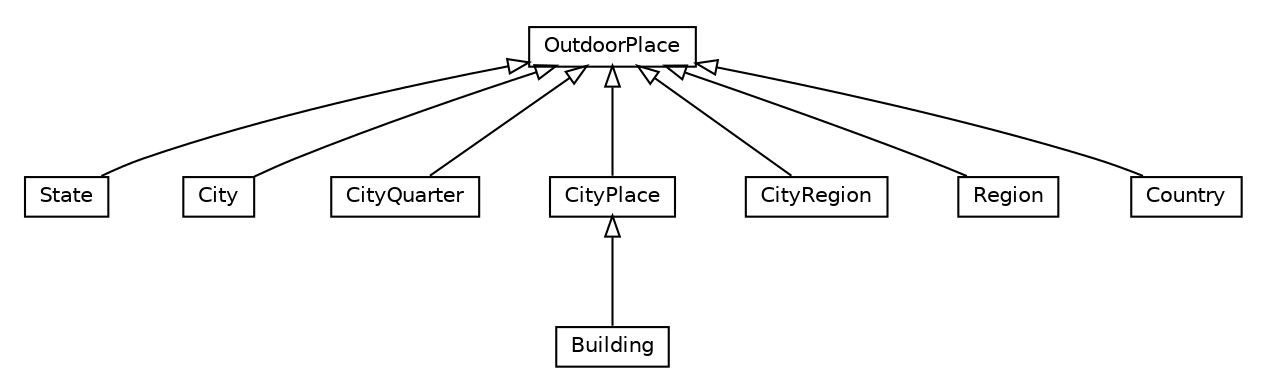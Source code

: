 #!/usr/local/bin/dot
#
# Class diagram 
# Generated by UMLGraph version R5_6-24-gf6e263 (http://www.umlgraph.org/)
#

digraph G {
	edge [fontname="Helvetica",fontsize=10,labelfontname="Helvetica",labelfontsize=10];
	node [fontname="Helvetica",fontsize=10,shape=plaintext];
	nodesep=0.25;
	ranksep=0.5;
	// org.universAAL.ontology.location.outdoor.State
	c236201 [label=<<table title="org.universAAL.ontology.location.outdoor.State" border="0" cellborder="1" cellspacing="0" cellpadding="2" port="p" href="./State.html">
		<tr><td><table border="0" cellspacing="0" cellpadding="1">
<tr><td align="center" balign="center"> State </td></tr>
		</table></td></tr>
		</table>>, URL="./State.html", fontname="Helvetica", fontcolor="black", fontsize=10.0];
	// org.universAAL.ontology.location.outdoor.City
	c236202 [label=<<table title="org.universAAL.ontology.location.outdoor.City" border="0" cellborder="1" cellspacing="0" cellpadding="2" port="p" href="./City.html">
		<tr><td><table border="0" cellspacing="0" cellpadding="1">
<tr><td align="center" balign="center"> City </td></tr>
		</table></td></tr>
		</table>>, URL="./City.html", fontname="Helvetica", fontcolor="black", fontsize=10.0];
	// org.universAAL.ontology.location.outdoor.Building
	c236203 [label=<<table title="org.universAAL.ontology.location.outdoor.Building" border="0" cellborder="1" cellspacing="0" cellpadding="2" port="p" href="./Building.html">
		<tr><td><table border="0" cellspacing="0" cellpadding="1">
<tr><td align="center" balign="center"> Building </td></tr>
		</table></td></tr>
		</table>>, URL="./Building.html", fontname="Helvetica", fontcolor="black", fontsize=10.0];
	// org.universAAL.ontology.location.outdoor.CityQuarter
	c236204 [label=<<table title="org.universAAL.ontology.location.outdoor.CityQuarter" border="0" cellborder="1" cellspacing="0" cellpadding="2" port="p" href="./CityQuarter.html">
		<tr><td><table border="0" cellspacing="0" cellpadding="1">
<tr><td align="center" balign="center"> CityQuarter </td></tr>
		</table></td></tr>
		</table>>, URL="./CityQuarter.html", fontname="Helvetica", fontcolor="black", fontsize=10.0];
	// org.universAAL.ontology.location.outdoor.OutdoorPlace
	c236205 [label=<<table title="org.universAAL.ontology.location.outdoor.OutdoorPlace" border="0" cellborder="1" cellspacing="0" cellpadding="2" port="p" href="./OutdoorPlace.html">
		<tr><td><table border="0" cellspacing="0" cellpadding="1">
<tr><td align="center" balign="center"> OutdoorPlace </td></tr>
		</table></td></tr>
		</table>>, URL="./OutdoorPlace.html", fontname="Helvetica", fontcolor="black", fontsize=10.0];
	// org.universAAL.ontology.location.outdoor.CityPlace
	c236206 [label=<<table title="org.universAAL.ontology.location.outdoor.CityPlace" border="0" cellborder="1" cellspacing="0" cellpadding="2" port="p" href="./CityPlace.html">
		<tr><td><table border="0" cellspacing="0" cellpadding="1">
<tr><td align="center" balign="center"> CityPlace </td></tr>
		</table></td></tr>
		</table>>, URL="./CityPlace.html", fontname="Helvetica", fontcolor="black", fontsize=10.0];
	// org.universAAL.ontology.location.outdoor.CityRegion
	c236207 [label=<<table title="org.universAAL.ontology.location.outdoor.CityRegion" border="0" cellborder="1" cellspacing="0" cellpadding="2" port="p" href="./CityRegion.html">
		<tr><td><table border="0" cellspacing="0" cellpadding="1">
<tr><td align="center" balign="center"> CityRegion </td></tr>
		</table></td></tr>
		</table>>, URL="./CityRegion.html", fontname="Helvetica", fontcolor="black", fontsize=10.0];
	// org.universAAL.ontology.location.outdoor.Region
	c236208 [label=<<table title="org.universAAL.ontology.location.outdoor.Region" border="0" cellborder="1" cellspacing="0" cellpadding="2" port="p" href="./Region.html">
		<tr><td><table border="0" cellspacing="0" cellpadding="1">
<tr><td align="center" balign="center"> Region </td></tr>
		</table></td></tr>
		</table>>, URL="./Region.html", fontname="Helvetica", fontcolor="black", fontsize=10.0];
	// org.universAAL.ontology.location.outdoor.Country
	c236209 [label=<<table title="org.universAAL.ontology.location.outdoor.Country" border="0" cellborder="1" cellspacing="0" cellpadding="2" port="p" href="./Country.html">
		<tr><td><table border="0" cellspacing="0" cellpadding="1">
<tr><td align="center" balign="center"> Country </td></tr>
		</table></td></tr>
		</table>>, URL="./Country.html", fontname="Helvetica", fontcolor="black", fontsize=10.0];
	//org.universAAL.ontology.location.outdoor.State extends org.universAAL.ontology.location.outdoor.OutdoorPlace
	c236205:p -> c236201:p [dir=back,arrowtail=empty];
	//org.universAAL.ontology.location.outdoor.City extends org.universAAL.ontology.location.outdoor.OutdoorPlace
	c236205:p -> c236202:p [dir=back,arrowtail=empty];
	//org.universAAL.ontology.location.outdoor.Building extends org.universAAL.ontology.location.outdoor.CityPlace
	c236206:p -> c236203:p [dir=back,arrowtail=empty];
	//org.universAAL.ontology.location.outdoor.CityQuarter extends org.universAAL.ontology.location.outdoor.OutdoorPlace
	c236205:p -> c236204:p [dir=back,arrowtail=empty];
	//org.universAAL.ontology.location.outdoor.CityPlace extends org.universAAL.ontology.location.outdoor.OutdoorPlace
	c236205:p -> c236206:p [dir=back,arrowtail=empty];
	//org.universAAL.ontology.location.outdoor.CityRegion extends org.universAAL.ontology.location.outdoor.OutdoorPlace
	c236205:p -> c236207:p [dir=back,arrowtail=empty];
	//org.universAAL.ontology.location.outdoor.Region extends org.universAAL.ontology.location.outdoor.OutdoorPlace
	c236205:p -> c236208:p [dir=back,arrowtail=empty];
	//org.universAAL.ontology.location.outdoor.Country extends org.universAAL.ontology.location.outdoor.OutdoorPlace
	c236205:p -> c236209:p [dir=back,arrowtail=empty];
}

